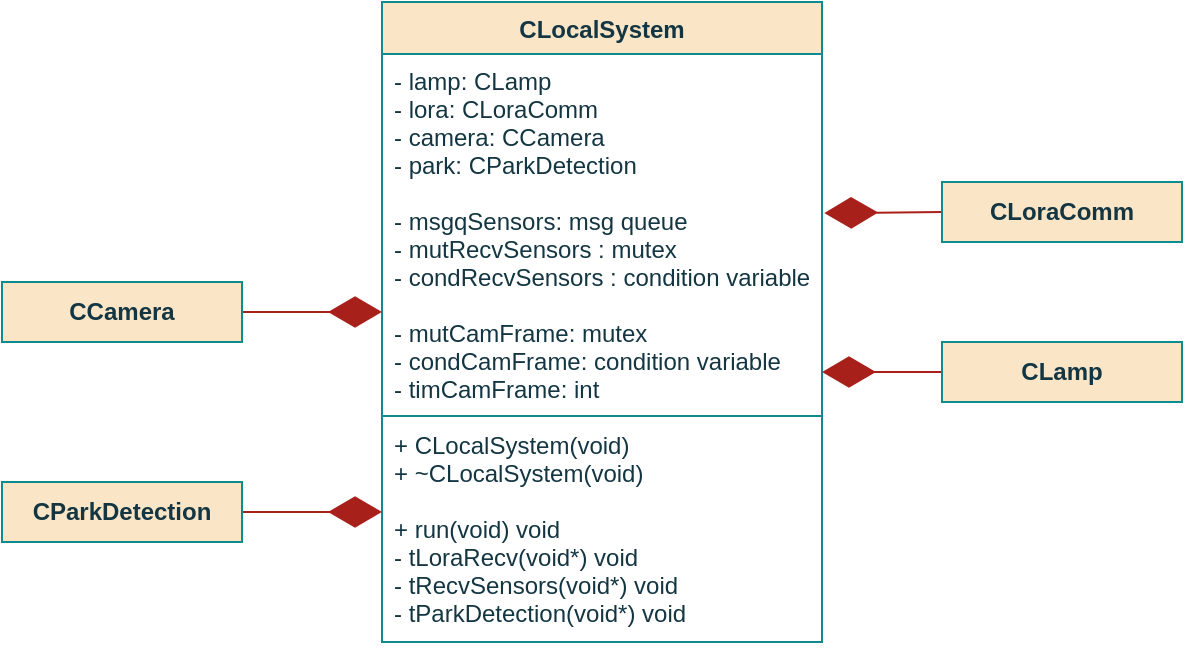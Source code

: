 <mxfile version="16.0.0" type="github" pages="7">
  <diagram id="xRPbzMYtvzO_JJK2Yxg7" name="Class">
    <mxGraphModel dx="1350" dy="764" grid="1" gridSize="10" guides="1" tooltips="1" connect="1" arrows="1" fold="1" page="1" pageScale="1" pageWidth="850" pageHeight="1100" math="0" shadow="0">
      <root>
        <mxCell id="0" />
        <mxCell id="1" parent="0" />
        <mxCell id="exN9-fndayGN609k0AWI-1" value="CLocalSystem" style="swimlane;fontStyle=1;align=center;verticalAlign=top;childLayout=stackLayout;horizontal=1;startSize=26;horizontalStack=0;resizeParent=1;resizeParentMax=0;resizeLast=0;collapsible=1;marginBottom=0;fillColor=#FAE5C7;strokeColor=#0F8B8D;fontColor=#143642;" parent="1" vertex="1">
          <mxGeometry x="320" y="10" width="220" height="320" as="geometry">
            <mxRectangle x="-80" y="480" width="80" height="26" as="alternateBounds" />
          </mxGeometry>
        </mxCell>
        <mxCell id="exN9-fndayGN609k0AWI-2" value="- lamp: CLamp&#xa;- lora: CLoraComm&#xa;- camera: CCamera&#xa;- park: CParkDetection&#xa;&#xa;- msgqSensors: msg queue&#xa;- mutRecvSensors : mutex&#xa;- condRecvSensors : condition variable&#xa;&#xa;- mutCamFrame: mutex&#xa;- condCamFrame: condition variable&#xa;- timCamFrame: int&#xa;&#xa;&#xa;&#xa;" style="text;strokeColor=none;fillColor=none;align=left;verticalAlign=top;spacingLeft=4;spacingRight=4;overflow=hidden;rotatable=0;points=[[0,0.5],[1,0.5]];portConstraint=eastwest;fontColor=#143642;" parent="exN9-fndayGN609k0AWI-1" vertex="1">
          <mxGeometry y="26" width="220" height="180" as="geometry" />
        </mxCell>
        <mxCell id="exN9-fndayGN609k0AWI-3" value="" style="line;strokeWidth=1;fillColor=none;align=left;verticalAlign=middle;spacingTop=-1;spacingLeft=3;spacingRight=3;rotatable=0;labelPosition=right;points=[];portConstraint=eastwest;labelBackgroundColor=#DAD2D8;strokeColor=#0F8B8D;fontColor=#143642;" parent="exN9-fndayGN609k0AWI-1" vertex="1">
          <mxGeometry y="206" width="220" height="2" as="geometry" />
        </mxCell>
        <mxCell id="exN9-fndayGN609k0AWI-4" value="+ CLocalSystem(void)&#xa;+ ~CLocalSystem(void)&#xa;&#xa;+ run(void) void&#xa;- tLoraRecv(void*) void&#xa;- tRecvSensors(void*) void&#xa;- tParkDetection(void*) void&#xa;" style="text;strokeColor=none;fillColor=none;align=left;verticalAlign=top;spacingLeft=4;spacingRight=4;overflow=hidden;rotatable=0;points=[[0,0.5],[1,0.5]];portConstraint=eastwest;fontColor=#143642;" parent="exN9-fndayGN609k0AWI-1" vertex="1">
          <mxGeometry y="208" width="220" height="112" as="geometry" />
        </mxCell>
        <mxCell id="exN9-fndayGN609k0AWI-5" value="" style="endArrow=diamondThin;endFill=1;endSize=24;html=1;rounded=0;sketch=0;fontColor=#143642;strokeColor=#A8201A;fillColor=#FAE5C7;exitX=1;exitY=0.5;exitDx=0;exitDy=0;" parent="1" source="exN9-fndayGN609k0AWI-11" edge="1">
          <mxGeometry width="160" relative="1" as="geometry">
            <mxPoint x="300" y="230" as="sourcePoint" />
            <mxPoint x="320" y="265.0" as="targetPoint" />
          </mxGeometry>
        </mxCell>
        <mxCell id="exN9-fndayGN609k0AWI-6" value="" style="endArrow=diamondThin;endFill=1;endSize=24;html=1;rounded=0;sketch=0;fontColor=#143642;strokeColor=#A8201A;fillColor=#FAE5C7;exitX=0;exitY=0.5;exitDx=0;exitDy=0;entryX=1.005;entryY=0.442;entryDx=0;entryDy=0;entryPerimeter=0;" parent="1" target="exN9-fndayGN609k0AWI-2" edge="1">
          <mxGeometry width="160" relative="1" as="geometry">
            <mxPoint x="600" y="115" as="sourcePoint" />
            <mxPoint x="580" y="80" as="targetPoint" />
          </mxGeometry>
        </mxCell>
        <mxCell id="exN9-fndayGN609k0AWI-7" value="" style="endArrow=diamondThin;endFill=1;endSize=24;html=1;rounded=0;sketch=0;fontColor=#143642;strokeColor=#A8201A;fillColor=#FAE5C7;exitX=0;exitY=0.5;exitDx=0;exitDy=0;" parent="1" source="exN9-fndayGN609k0AWI-9" edge="1">
          <mxGeometry width="160" relative="1" as="geometry">
            <mxPoint x="540" y="148" as="sourcePoint" />
            <mxPoint x="540" y="195" as="targetPoint" />
          </mxGeometry>
        </mxCell>
        <mxCell id="exN9-fndayGN609k0AWI-8" value="" style="endArrow=diamondThin;endFill=1;endSize=24;html=1;rounded=0;sketch=0;fontColor=#143642;strokeColor=#A8201A;fillColor=#FAE5C7;exitX=1;exitY=0.5;exitDx=0;exitDy=0;" parent="1" source="exN9-fndayGN609k0AWI-10" edge="1">
          <mxGeometry width="160" relative="1" as="geometry">
            <mxPoint x="290" y="133" as="sourcePoint" />
            <mxPoint x="320" y="165" as="targetPoint" />
          </mxGeometry>
        </mxCell>
        <mxCell id="exN9-fndayGN609k0AWI-9" value="CLamp" style="rounded=0;whiteSpace=wrap;html=1;sketch=0;fontColor=#143642;strokeColor=#0F8B8D;fillColor=#FAE5C7;fontStyle=1" parent="1" vertex="1">
          <mxGeometry x="600" y="180" width="120" height="30" as="geometry" />
        </mxCell>
        <mxCell id="exN9-fndayGN609k0AWI-10" value="&lt;div&gt;CCamera&lt;/div&gt;" style="rounded=0;whiteSpace=wrap;html=1;sketch=0;fontColor=#143642;strokeColor=#0F8B8D;fillColor=#FAE5C7;fontStyle=1" parent="1" vertex="1">
          <mxGeometry x="130" y="150" width="120" height="30" as="geometry" />
        </mxCell>
        <mxCell id="exN9-fndayGN609k0AWI-11" value="CParkDetection" style="rounded=0;whiteSpace=wrap;html=1;sketch=0;fontColor=#143642;strokeColor=#0F8B8D;fillColor=#FAE5C7;fontStyle=1" parent="1" vertex="1">
          <mxGeometry x="130" y="250" width="120" height="30" as="geometry" />
        </mxCell>
        <mxCell id="exN9-fndayGN609k0AWI-12" value="CLoraComm" style="rounded=0;whiteSpace=wrap;html=1;sketch=0;fontColor=#143642;strokeColor=#0F8B8D;fillColor=#FAE5C7;fontStyle=1" parent="1" vertex="1">
          <mxGeometry x="600" y="100" width="120" height="30" as="geometry" />
        </mxCell>
      </root>
    </mxGraphModel>
  </diagram>
  <diagram id="z8LxL4Aov0aZeH8CfiWC" name="Constructor">
    <mxGraphModel dx="1781" dy="527" grid="1" gridSize="10" guides="1" tooltips="1" connect="1" arrows="1" fold="1" page="1" pageScale="1" pageWidth="850" pageHeight="1100" math="0" shadow="0">
      <root>
        <mxCell id="op0EoiuZJEP9xvEliXSA-0" />
        <mxCell id="op0EoiuZJEP9xvEliXSA-1" parent="op0EoiuZJEP9xvEliXSA-0" />
        <mxCell id="op0EoiuZJEP9xvEliXSA-2" style="edgeStyle=orthogonalEdgeStyle;curved=0;rounded=1;sketch=0;orthogonalLoop=1;jettySize=auto;html=1;exitX=0.5;exitY=1;exitDx=0;exitDy=0;entryX=0.5;entryY=0;entryDx=0;entryDy=0;fontColor=#143642;strokeColor=#A8201A;fillColor=#FAE5C7;" parent="op0EoiuZJEP9xvEliXSA-1" source="op0EoiuZJEP9xvEliXSA-3" edge="1">
          <mxGeometry relative="1" as="geometry">
            <mxPoint x="-424.5" y="120" as="targetPoint" />
          </mxGeometry>
        </mxCell>
        <mxCell id="op0EoiuZJEP9xvEliXSA-3" value="&lt;div&gt;CLocalSystem&lt;br&gt;&lt;/div&gt;" style="ellipse;whiteSpace=wrap;html=1;fillColor=#FAE5C7;strokeColor=#0F8B8D;fontColor=#143642;fontStyle=1" parent="op0EoiuZJEP9xvEliXSA-1" vertex="1">
          <mxGeometry x="-487.5" y="50" width="125.5" height="50" as="geometry" />
        </mxCell>
        <mxCell id="op0EoiuZJEP9xvEliXSA-4" style="edgeStyle=orthogonalEdgeStyle;rounded=1;orthogonalLoop=1;jettySize=auto;html=1;exitX=0.5;exitY=1;exitDx=0;exitDy=0;entryX=0.5;entryY=0;entryDx=0;entryDy=0;strokeColor=#A8201A;" parent="op0EoiuZJEP9xvEliXSA-1" edge="1">
          <mxGeometry relative="1" as="geometry">
            <mxPoint x="-424.5" y="150" as="sourcePoint" />
            <mxPoint x="-424.75" y="170" as="targetPoint" />
          </mxGeometry>
        </mxCell>
        <mxCell id="op0EoiuZJEP9xvEliXSA-5" value="end" style="ellipse;whiteSpace=wrap;html=1;fillColor=#FAE5C7;strokeColor=#0F8B8D;fontColor=#143642;fontStyle=1" parent="op0EoiuZJEP9xvEliXSA-1" vertex="1">
          <mxGeometry x="-447.88" y="460" width="48" height="30" as="geometry" />
        </mxCell>
        <mxCell id="op0EoiuZJEP9xvEliXSA-8" style="edgeStyle=orthogonalEdgeStyle;rounded=1;orthogonalLoop=1;jettySize=auto;html=1;exitX=0.5;exitY=1;exitDx=0;exitDy=0;entryX=0.5;entryY=0;entryDx=0;entryDy=0;strokeColor=#A8201A;" parent="op0EoiuZJEP9xvEliXSA-1" source="op0EoiuZJEP9xvEliXSA-9" edge="1">
          <mxGeometry relative="1" as="geometry">
            <mxPoint x="-424.5" y="220.0" as="targetPoint" />
          </mxGeometry>
        </mxCell>
        <mxCell id="op0EoiuZJEP9xvEliXSA-9" value="Create &lt;span style=&quot;font-weight: normal&quot;&gt;Pir&lt;/span&gt;" style="shape=process;whiteSpace=wrap;html=1;backgroundOutline=1;rounded=0;sketch=0;fontColor=#143642;strokeColor=#0F8B8D;fillColor=#FAE5C7;fontStyle=1" parent="op0EoiuZJEP9xvEliXSA-1" vertex="1">
          <mxGeometry x="-499.5" y="170" width="150" height="30" as="geometry" />
        </mxCell>
        <mxCell id="op0EoiuZJEP9xvEliXSA-10" value="Create &lt;span style=&quot;font-weight: normal&quot;&gt;Camera&lt;/span&gt;" style="shape=process;whiteSpace=wrap;html=1;backgroundOutline=1;rounded=0;sketch=0;fontColor=#143642;strokeColor=#0F8B8D;fillColor=#FAE5C7;fontStyle=1" parent="op0EoiuZJEP9xvEliXSA-1" vertex="1">
          <mxGeometry x="-499.5" y="220" width="150" height="30" as="geometry" />
        </mxCell>
        <mxCell id="op0EoiuZJEP9xvEliXSA-11" value="&lt;b&gt;Create&lt;/b&gt; &lt;i&gt;lamp&lt;/i&gt;" style="rounded=0;whiteSpace=wrap;html=1;sketch=0;fontColor=#143642;strokeColor=#0F8B8D;fillColor=#FAE5C7;" parent="op0EoiuZJEP9xvEliXSA-1" vertex="1">
          <mxGeometry x="-500" y="120" width="150.25" height="30" as="geometry" />
        </mxCell>
        <mxCell id="op0EoiuZJEP9xvEliXSA-13" value="&lt;b&gt;Create &lt;/b&gt;&lt;i&gt;lora&lt;br&gt;&lt;/i&gt;" style="rounded=0;whiteSpace=wrap;html=1;sketch=0;fontColor=#143642;strokeColor=#0F8B8D;fillColor=#FAE5C7;" parent="op0EoiuZJEP9xvEliXSA-1" vertex="1">
          <mxGeometry x="-500" y="170" width="150.25" height="30" as="geometry" />
        </mxCell>
        <mxCell id="op0EoiuZJEP9xvEliXSA-14" style="edgeStyle=orthogonalEdgeStyle;rounded=1;orthogonalLoop=1;jettySize=auto;html=1;exitX=0.5;exitY=1;exitDx=0;exitDy=0;entryX=0.5;entryY=0;entryDx=0;entryDy=0;strokeColor=#A8201A;" parent="op0EoiuZJEP9xvEliXSA-1" source="op0EoiuZJEP9xvEliXSA-15" target="op0EoiuZJEP9xvEliXSA-19" edge="1">
          <mxGeometry relative="1" as="geometry" />
        </mxCell>
        <mxCell id="op0EoiuZJEP9xvEliXSA-15" value="&lt;b&gt;Create&lt;/b&gt; &lt;i&gt;camera&lt;/i&gt;" style="rounded=0;whiteSpace=wrap;html=1;sketch=0;fontColor=#143642;strokeColor=#0F8B8D;fillColor=#FAE5C7;" parent="op0EoiuZJEP9xvEliXSA-1" vertex="1">
          <mxGeometry x="-499.5" y="220" width="150.25" height="30" as="geometry" />
        </mxCell>
        <mxCell id="op0EoiuZJEP9xvEliXSA-16" style="edgeStyle=orthogonalEdgeStyle;rounded=1;orthogonalLoop=1;jettySize=auto;html=1;exitX=0.5;exitY=1;exitDx=0;exitDy=0;entryX=0.5;entryY=0;entryDx=0;entryDy=0;strokeColor=#A8201A;" parent="op0EoiuZJEP9xvEliXSA-1" source="op0EoiuZJEP9xvEliXSA-17" target="op0EoiuZJEP9xvEliXSA-5" edge="1">
          <mxGeometry relative="1" as="geometry" />
        </mxCell>
        <mxCell id="op0EoiuZJEP9xvEliXSA-17" value="&lt;div&gt;&lt;b&gt;Create&lt;/b&gt; &lt;i&gt;tLoraRecv&lt;/i&gt;&lt;/div&gt;&lt;div&gt;&lt;b&gt;Create &lt;/b&gt;&lt;i&gt;tRecvSensors&lt;/i&gt;&lt;/div&gt;&lt;div&gt;&lt;b&gt;Create &lt;/b&gt;&lt;i&gt;tParkDetection&lt;br&gt;&lt;/i&gt;&lt;/div&gt;" style="rounded=0;whiteSpace=wrap;html=1;sketch=0;fontColor=#143642;strokeColor=#0F8B8D;fillColor=#FAE5C7;" parent="op0EoiuZJEP9xvEliXSA-1" vertex="1">
          <mxGeometry x="-499.5" y="390" width="150.25" height="50" as="geometry" />
        </mxCell>
        <mxCell id="op0EoiuZJEP9xvEliXSA-18" style="edgeStyle=none;rounded=0;orthogonalLoop=1;jettySize=auto;html=1;exitX=0.5;exitY=1;exitDx=0;exitDy=0;entryX=0.5;entryY=0;entryDx=0;entryDy=0;strokeColor=#A8201A;" parent="op0EoiuZJEP9xvEliXSA-1" source="op0EoiuZJEP9xvEliXSA-19" target="famSk4UqZNQ_d9igXdaw-0" edge="1">
          <mxGeometry relative="1" as="geometry" />
        </mxCell>
        <mxCell id="op0EoiuZJEP9xvEliXSA-19" value="&lt;div&gt;&lt;b&gt;Init&lt;/b&gt; &lt;i&gt;mutCamFrame&lt;/i&gt;&lt;/div&gt;&lt;div&gt;&lt;b&gt;Init&lt;/b&gt; &lt;i&gt;condCamFrame&lt;/i&gt;&lt;br&gt;&lt;/div&gt;" style="rounded=0;whiteSpace=wrap;html=1;sketch=0;fontColor=#143642;strokeColor=#0F8B8D;fillColor=#FAE5C7;" parent="op0EoiuZJEP9xvEliXSA-1" vertex="1">
          <mxGeometry x="-499.5" y="270" width="150.25" height="40" as="geometry" />
        </mxCell>
        <mxCell id="famSk4UqZNQ_d9igXdaw-1" style="edgeStyle=orthogonalEdgeStyle;rounded=1;orthogonalLoop=1;jettySize=auto;html=1;exitX=0.5;exitY=1;exitDx=0;exitDy=0;entryX=0.5;entryY=0;entryDx=0;entryDy=0;strokeColor=#A8201A;" edge="1" parent="op0EoiuZJEP9xvEliXSA-1" source="famSk4UqZNQ_d9igXdaw-0" target="op0EoiuZJEP9xvEliXSA-17">
          <mxGeometry relative="1" as="geometry" />
        </mxCell>
        <mxCell id="famSk4UqZNQ_d9igXdaw-0" value="&lt;div&gt;&lt;b&gt;Init&lt;/b&gt; &lt;i&gt;mutRecvSensors&lt;/i&gt;&lt;/div&gt;&lt;div&gt;&lt;b&gt;Init&lt;/b&gt; &lt;i&gt;condRecvSensors&lt;/i&gt;&lt;br&gt;&lt;/div&gt;" style="rounded=0;whiteSpace=wrap;html=1;sketch=0;fontColor=#143642;strokeColor=#0F8B8D;fillColor=#FAE5C7;" vertex="1" parent="op0EoiuZJEP9xvEliXSA-1">
          <mxGeometry x="-499.5" y="330" width="150.25" height="40" as="geometry" />
        </mxCell>
      </root>
    </mxGraphModel>
  </diagram>
  <diagram id="DM7wTGIC_bG_-rdbyG2Y" name="run">
    <mxGraphModel dx="1493" dy="364" grid="1" gridSize="10" guides="1" tooltips="1" connect="1" arrows="1" fold="1" page="1" pageScale="1" pageWidth="850" pageHeight="1100" math="0" shadow="0">
      <root>
        <mxCell id="9_ueuVdL5JtDlcy8EPzc-0" />
        <mxCell id="9_ueuVdL5JtDlcy8EPzc-1" parent="9_ueuVdL5JtDlcy8EPzc-0" />
        <mxCell id="Uo0M1PV5pyz27_JYEp9l-0" style="edgeStyle=orthogonalEdgeStyle;curved=0;rounded=1;sketch=0;orthogonalLoop=1;jettySize=auto;html=1;exitX=0.5;exitY=1;exitDx=0;exitDy=0;entryX=0.5;entryY=0;entryDx=0;entryDy=0;fontColor=#143642;strokeColor=#A8201A;fillColor=#FAE5C7;" parent="9_ueuVdL5JtDlcy8EPzc-1" source="Uo0M1PV5pyz27_JYEp9l-1" edge="1">
          <mxGeometry relative="1" as="geometry">
            <mxPoint x="-424.5" y="120" as="targetPoint" />
          </mxGeometry>
        </mxCell>
        <mxCell id="Uo0M1PV5pyz27_JYEp9l-1" value="Run" style="ellipse;whiteSpace=wrap;html=1;fillColor=#FAE5C7;strokeColor=#0F8B8D;fontColor=#143642;fontStyle=1" parent="9_ueuVdL5JtDlcy8EPzc-1" vertex="1">
          <mxGeometry x="-487.5" y="50" width="125.5" height="50" as="geometry" />
        </mxCell>
        <mxCell id="Uo0M1PV5pyz27_JYEp9l-3" value="end" style="ellipse;whiteSpace=wrap;html=1;fillColor=#FAE5C7;strokeColor=#0F8B8D;fontColor=#143642;fontStyle=1" parent="9_ueuVdL5JtDlcy8EPzc-1" vertex="1">
          <mxGeometry x="-449.37" y="340" width="48" height="30" as="geometry" />
        </mxCell>
        <mxCell id="_3WkHsjY319dbbsvAc-e-0" style="edgeStyle=orthogonalEdgeStyle;rounded=1;orthogonalLoop=1;jettySize=auto;html=1;exitX=0.5;exitY=1;exitDx=0;exitDy=0;entryX=0.5;entryY=0;entryDx=0;entryDy=0;strokeColor=#A8201A;" parent="9_ueuVdL5JtDlcy8EPzc-1" source="I6FT9Wov1RtJGtG56qlr-0" target="xCNR5hnXxy7U439vFOP1-0" edge="1">
          <mxGeometry relative="1" as="geometry" />
        </mxCell>
        <mxCell id="I6FT9Wov1RtJGtG56qlr-0" value="&lt;i&gt;lora&lt;/i&gt;&lt;b&gt;.init(&lt;/b&gt;&lt;b&gt;)&lt;/b&gt;" style="shape=process;whiteSpace=wrap;html=1;backgroundOutline=1;rounded=0;sketch=0;fontColor=#143642;strokeColor=#0F8B8D;fillColor=#FAE5C7;" parent="9_ueuVdL5JtDlcy8EPzc-1" vertex="1">
          <mxGeometry x="-499.75" y="170" width="150" height="30" as="geometry" />
        </mxCell>
        <mxCell id="_3WkHsjY319dbbsvAc-e-1" style="edgeStyle=orthogonalEdgeStyle;rounded=1;orthogonalLoop=1;jettySize=auto;html=1;exitX=0.5;exitY=1;exitDx=0;exitDy=0;entryX=0.5;entryY=0;entryDx=0;entryDy=0;strokeColor=#A8201A;" parent="9_ueuVdL5JtDlcy8EPzc-1" source="xCNR5hnXxy7U439vFOP1-0" target="KINEDeFreG2Bv2fwqSzw-0" edge="1">
          <mxGeometry relative="1" as="geometry" />
        </mxCell>
        <mxCell id="xCNR5hnXxy7U439vFOP1-0" value="&lt;i&gt;lora&lt;/i&gt;&lt;b&gt;.run(&lt;/b&gt;&lt;b&gt;)&lt;/b&gt;" style="shape=process;whiteSpace=wrap;html=1;backgroundOutline=1;rounded=0;sketch=0;fontColor=#143642;strokeColor=#0F8B8D;fillColor=#FAE5C7;" parent="9_ueuVdL5JtDlcy8EPzc-1" vertex="1">
          <mxGeometry x="-500.37" y="220" width="150" height="30" as="geometry" />
        </mxCell>
        <mxCell id="_3WkHsjY319dbbsvAc-e-2" style="edgeStyle=orthogonalEdgeStyle;rounded=1;orthogonalLoop=1;jettySize=auto;html=1;exitX=0.5;exitY=1;exitDx=0;exitDy=0;entryX=0.5;entryY=0;entryDx=0;entryDy=0;strokeColor=#A8201A;" parent="9_ueuVdL5JtDlcy8EPzc-1" source="KINEDeFreG2Bv2fwqSzw-0" target="Uo0M1PV5pyz27_JYEp9l-3" edge="1">
          <mxGeometry relative="1" as="geometry" />
        </mxCell>
        <mxCell id="KINEDeFreG2Bv2fwqSzw-0" value="&lt;div&gt;&lt;b&gt;Join&lt;/b&gt; &lt;i&gt;tLoraRecv&lt;/i&gt;&lt;/div&gt;&lt;div&gt;&lt;b&gt;Join&lt;/b&gt; &lt;i&gt;tRecvSensors&lt;/i&gt;&lt;/div&gt;&lt;div&gt;&lt;b&gt;Join&lt;/b&gt; &lt;i&gt;tParkDetection&lt;/i&gt;&lt;br&gt;&lt;/div&gt;" style="rounded=0;whiteSpace=wrap;html=1;sketch=0;fontColor=#143642;strokeColor=#0F8B8D;fillColor=#FAE5C7;" parent="9_ueuVdL5JtDlcy8EPzc-1" vertex="1">
          <mxGeometry x="-500.37" y="270" width="150" height="50" as="geometry" />
        </mxCell>
        <mxCell id="52kxpFOcmbm5MqgvhABa-0" style="edgeStyle=orthogonalEdgeStyle;rounded=1;orthogonalLoop=1;jettySize=auto;html=1;exitX=0.5;exitY=1;exitDx=0;exitDy=0;entryX=0.5;entryY=0;entryDx=0;entryDy=0;strokeColor=#A8201A;" parent="9_ueuVdL5JtDlcy8EPzc-1" source="-T743L5B9WCy__bEw3Js-0" target="I6FT9Wov1RtJGtG56qlr-0" edge="1">
          <mxGeometry relative="1" as="geometry" />
        </mxCell>
        <mxCell id="-T743L5B9WCy__bEw3Js-0" value="&lt;b&gt;setTimer(&lt;/b&gt;&lt;i&gt;timCamFrame&lt;/i&gt;&lt;b&gt;)&lt;/b&gt;" style="rounded=0;whiteSpace=wrap;html=1;sketch=0;fontColor=#143642;strokeColor=#0F8B8D;fillColor=#FAE5C7;" parent="9_ueuVdL5JtDlcy8EPzc-1" vertex="1">
          <mxGeometry x="-499.75" y="120" width="149.75" height="30" as="geometry" />
        </mxCell>
      </root>
    </mxGraphModel>
  </diagram>
  <diagram id="EEZgsm-cIwMRwmNPxhZT" name="tLoraRecv">
    <mxGraphModel dx="1621" dy="437" grid="1" gridSize="10" guides="1" tooltips="1" connect="1" arrows="1" fold="1" page="1" pageScale="1" pageWidth="850" pageHeight="1100" math="0" shadow="0">
      <root>
        <mxCell id="wxZqaYUNUVHBQ3FXVzNk-0" />
        <mxCell id="wxZqaYUNUVHBQ3FXVzNk-1" parent="wxZqaYUNUVHBQ3FXVzNk-0" />
        <mxCell id="wxZqaYUNUVHBQ3FXVzNk-2" style="edgeStyle=orthogonalEdgeStyle;curved=0;rounded=1;sketch=0;orthogonalLoop=1;jettySize=auto;html=1;exitX=0.5;exitY=1;exitDx=0;exitDy=0;entryX=0.5;entryY=0;entryDx=0;entryDy=0;fontColor=#143642;strokeColor=#A8201A;fillColor=#FAE5C7;" parent="wxZqaYUNUVHBQ3FXVzNk-1" source="wxZqaYUNUVHBQ3FXVzNk-3" target="wxZqaYUNUVHBQ3FXVzNk-5" edge="1">
          <mxGeometry relative="1" as="geometry" />
        </mxCell>
        <mxCell id="wxZqaYUNUVHBQ3FXVzNk-3" value="tLoraRecv" style="ellipse;whiteSpace=wrap;html=1;fillColor=#FAE5C7;strokeColor=#0F8B8D;fontColor=#143642;fontStyle=1" parent="wxZqaYUNUVHBQ3FXVzNk-1" vertex="1">
          <mxGeometry x="-488" y="80" width="125.5" height="50" as="geometry" />
        </mxCell>
        <mxCell id="wxZqaYUNUVHBQ3FXVzNk-4" style="edgeStyle=orthogonalEdgeStyle;curved=0;rounded=1;sketch=0;orthogonalLoop=1;jettySize=auto;html=1;exitX=0.5;exitY=1;exitDx=0;exitDy=0;entryX=0.5;entryY=0;entryDx=0;entryDy=0;fontColor=#143642;strokeColor=#A8201A;fillColor=#FAE5C7;" parent="wxZqaYUNUVHBQ3FXVzNk-1" source="wxZqaYUNUVHBQ3FXVzNk-5" edge="1">
          <mxGeometry relative="1" as="geometry">
            <mxPoint x="-425" y="200.0" as="targetPoint" />
          </mxGeometry>
        </mxCell>
        <mxCell id="wxZqaYUNUVHBQ3FXVzNk-5" value="" style="ellipse;whiteSpace=wrap;html=1;aspect=fixed;rounded=0;sketch=0;fontColor=#143642;strokeColor=#0F8B8D;fillColor=#FAE5C7;" parent="wxZqaYUNUVHBQ3FXVzNk-1" vertex="1">
          <mxGeometry x="-435" y="160" width="20" height="20" as="geometry" />
        </mxCell>
        <mxCell id="wxZqaYUNUVHBQ3FXVzNk-6" value="Returns &lt;i&gt;message&lt;/i&gt;" style="edgeStyle=orthogonalEdgeStyle;curved=0;rounded=1;sketch=0;orthogonalLoop=1;jettySize=auto;html=1;fontColor=#143642;strokeColor=#A8201A;fillColor=#FAE5C7;entryX=0.5;entryY=0;entryDx=0;entryDy=0;exitX=0.5;exitY=1;exitDx=0;exitDy=0;" parent="wxZqaYUNUVHBQ3FXVzNk-1" source="wxZqaYUNUVHBQ3FXVzNk-11" target="wxZqaYUNUVHBQ3FXVzNk-16" edge="1">
          <mxGeometry relative="1" as="geometry">
            <mxPoint x="-425" y="300.0" as="sourcePoint" />
            <mxPoint x="-425.25" y="350" as="targetPoint" />
          </mxGeometry>
        </mxCell>
        <mxCell id="wxZqaYUNUVHBQ3FXVzNk-7" style="edgeStyle=orthogonalEdgeStyle;rounded=1;sketch=0;orthogonalLoop=1;jettySize=auto;html=1;exitX=0.5;exitY=1;exitDx=0;exitDy=0;entryX=0;entryY=0.5;entryDx=0;entryDy=0;fontColor=#143642;strokeColor=#A8201A;fillColor=#FAE5C7;" parent="wxZqaYUNUVHBQ3FXVzNk-1" source="wxZqaYUNUVHBQ3FXVzNk-8" target="wxZqaYUNUVHBQ3FXVzNk-5" edge="1">
          <mxGeometry relative="1" as="geometry">
            <Array as="points">
              <mxPoint x="-425" y="500" />
              <mxPoint x="-570" y="500" />
              <mxPoint x="-570" y="170" />
            </Array>
          </mxGeometry>
        </mxCell>
        <mxCell id="wxZqaYUNUVHBQ3FXVzNk-8" value="&lt;b&gt;Execute&lt;/b&gt; &lt;i&gt;command&lt;/i&gt;" style="rounded=0;whiteSpace=wrap;html=1;sketch=0;fontColor=#143642;strokeColor=#0F8B8D;fillColor=#FAE5C7;" parent="wxZqaYUNUVHBQ3FXVzNk-1" vertex="1">
          <mxGeometry x="-500" y="460" width="150" height="30" as="geometry" />
        </mxCell>
        <mxCell id="wxZqaYUNUVHBQ3FXVzNk-9" style="edgeStyle=orthogonalEdgeStyle;curved=0;rounded=1;sketch=0;orthogonalLoop=1;jettySize=auto;html=1;exitX=1;exitY=0.5;exitDx=0;exitDy=0;entryX=1;entryY=0.5;entryDx=0;entryDy=0;fontColor=#143642;strokeColor=#A8201A;fillColor=#FAE5C7;" parent="wxZqaYUNUVHBQ3FXVzNk-1" source="wxZqaYUNUVHBQ3FXVzNk-16" target="wxZqaYUNUVHBQ3FXVzNk-5" edge="1">
          <mxGeometry relative="1" as="geometry">
            <mxPoint x="-382.75" y="660" as="sourcePoint" />
            <Array as="points">
              <mxPoint x="-320" y="315" />
              <mxPoint x="-320" y="170" />
            </Array>
          </mxGeometry>
        </mxCell>
        <mxCell id="wxZqaYUNUVHBQ3FXVzNk-10" value="No" style="edgeLabel;html=1;align=center;verticalAlign=middle;resizable=0;points=[];fontColor=#143642;" parent="wxZqaYUNUVHBQ3FXVzNk-9" vertex="1" connectable="0">
          <mxGeometry x="-0.958" y="2" relative="1" as="geometry">
            <mxPoint as="offset" />
          </mxGeometry>
        </mxCell>
        <mxCell id="wxZqaYUNUVHBQ3FXVzNk-11" value="&lt;i&gt;lora&lt;/i&gt;&lt;b&gt;.recv()&lt;/b&gt;" style="shape=process;whiteSpace=wrap;html=1;backgroundOutline=1;rounded=0;sketch=0;fontColor=#143642;strokeColor=#0F8B8D;fillColor=#FAE5C7;" parent="wxZqaYUNUVHBQ3FXVzNk-1" vertex="1">
          <mxGeometry x="-500" y="200" width="150" height="30" as="geometry" />
        </mxCell>
        <mxCell id="wxZqaYUNUVHBQ3FXVzNk-12" value="Returns &lt;i&gt;command&lt;/i&gt;" style="edgeStyle=orthogonalEdgeStyle;rounded=1;sketch=0;orthogonalLoop=1;jettySize=auto;html=1;fontColor=#143642;strokeColor=#A8201A;fillColor=#FAE5C7;" parent="wxZqaYUNUVHBQ3FXVzNk-1" source="wxZqaYUNUVHBQ3FXVzNk-13" target="wxZqaYUNUVHBQ3FXVzNk-8" edge="1">
          <mxGeometry relative="1" as="geometry" />
        </mxCell>
        <mxCell id="wxZqaYUNUVHBQ3FXVzNk-13" value="&lt;b&gt;parse&lt;/b&gt;(&lt;i&gt;message&lt;/i&gt;)" style="shape=process;whiteSpace=wrap;html=1;backgroundOutline=1;rounded=0;sketch=0;fontColor=#143642;strokeColor=#0F8B8D;fillColor=#FAE5C7;" parent="wxZqaYUNUVHBQ3FXVzNk-1" vertex="1">
          <mxGeometry x="-500.25" y="390" width="150" height="30" as="geometry" />
        </mxCell>
        <mxCell id="wxZqaYUNUVHBQ3FXVzNk-14" style="edgeStyle=orthogonalEdgeStyle;sketch=0;orthogonalLoop=1;jettySize=auto;html=1;exitX=0;exitY=0.5;exitDx=0;exitDy=0;entryX=0.5;entryY=0;entryDx=0;entryDy=0;fontColor=#143642;strokeColor=#A8201A;fillColor=#FAE5C7;rounded=1;" parent="wxZqaYUNUVHBQ3FXVzNk-1" source="wxZqaYUNUVHBQ3FXVzNk-16" target="wxZqaYUNUVHBQ3FXVzNk-13" edge="1">
          <mxGeometry relative="1" as="geometry">
            <Array as="points">
              <mxPoint x="-520" y="315" />
              <mxPoint x="-520" y="370" />
              <mxPoint x="-425" y="370" />
            </Array>
          </mxGeometry>
        </mxCell>
        <mxCell id="wxZqaYUNUVHBQ3FXVzNk-15" value="Yes" style="edgeLabel;html=1;align=center;verticalAlign=middle;resizable=0;points=[];fontColor=#143642;" parent="wxZqaYUNUVHBQ3FXVzNk-14" vertex="1" connectable="0">
          <mxGeometry x="-0.909" y="-1" relative="1" as="geometry">
            <mxPoint as="offset" />
          </mxGeometry>
        </mxCell>
        <mxCell id="wxZqaYUNUVHBQ3FXVzNk-16" value="&lt;div&gt;&lt;i&gt;message&lt;/i&gt; was&lt;/div&gt;&lt;div&gt;received?&lt;br&gt;&lt;/div&gt;" style="rhombus;whiteSpace=wrap;html=1;rounded=0;sketch=0;fontColor=#143642;strokeColor=#0F8B8D;fillColor=#FAE5C7;" parent="wxZqaYUNUVHBQ3FXVzNk-1" vertex="1">
          <mxGeometry x="-474.25" y="270" width="98" height="90" as="geometry" />
        </mxCell>
      </root>
    </mxGraphModel>
  </diagram>
  <diagram id="90PwgMspa3QPHYDIMfBa" name="tRecvSensors">
    <mxGraphModel dx="931" dy="527" grid="1" gridSize="10" guides="1" tooltips="1" connect="1" arrows="1" fold="1" page="1" pageScale="1" pageWidth="850" pageHeight="1100" math="0" shadow="0">
      <root>
        <mxCell id="BTnYIgvIfIU6KglRFI7O-0" />
        <mxCell id="BTnYIgvIfIU6KglRFI7O-1" parent="BTnYIgvIfIU6KglRFI7O-0" />
        <mxCell id="BTnYIgvIfIU6KglRFI7O-2" style="edgeStyle=orthogonalEdgeStyle;curved=0;rounded=1;sketch=0;orthogonalLoop=1;jettySize=auto;html=1;exitX=0.5;exitY=1;exitDx=0;exitDy=0;entryX=0.5;entryY=0;entryDx=0;entryDy=0;fontSize=11;fontColor=#143642;strokeColor=#A8201A;fillColor=#FAE5C7;" parent="BTnYIgvIfIU6KglRFI7O-1" source="BTnYIgvIfIU6KglRFI7O-3" target="BTnYIgvIfIU6KglRFI7O-18" edge="1">
          <mxGeometry relative="1" as="geometry" />
        </mxCell>
        <mxCell id="BTnYIgvIfIU6KglRFI7O-3" value="&lt;div&gt;tRecvSensors&lt;/div&gt;" style="ellipse;whiteSpace=wrap;html=1;fillColor=#FAE5C7;strokeColor=#0F8B8D;fontColor=#143642;fontStyle=1" parent="BTnYIgvIfIU6KglRFI7O-1" vertex="1">
          <mxGeometry x="291.75" y="60" width="125.5" height="50" as="geometry" />
        </mxCell>
        <mxCell id="BTnYIgvIfIU6KglRFI7O-4" value="Returns &lt;i&gt;message&lt;/i&gt;" style="edgeStyle=orthogonalEdgeStyle;curved=0;rounded=1;sketch=0;orthogonalLoop=1;jettySize=auto;html=1;exitX=0.5;exitY=1;exitDx=0;exitDy=0;entryX=0.5;entryY=0;entryDx=0;entryDy=0;fontSize=11;fontColor=#143642;strokeColor=#A8201A;fillColor=#FAE5C7;" parent="BTnYIgvIfIU6KglRFI7O-1" source="BTnYIgvIfIU6KglRFI7O-5" target="C9qtbhSoJmE0GlCPNpyT-9" edge="1">
          <mxGeometry relative="1" as="geometry" />
        </mxCell>
        <mxCell id="BTnYIgvIfIU6KglRFI7O-5" value="&lt;b&gt;Read&lt;/b&gt; from &lt;i&gt;msgqSensors&lt;/i&gt;" style="rounded=0;whiteSpace=wrap;html=1;sketch=0;fontColor=#143642;strokeColor=#0F8B8D;fillColor=#FAE5C7;" parent="BTnYIgvIfIU6KglRFI7O-1" vertex="1">
          <mxGeometry x="540" y="140" width="150.25" height="30" as="geometry" />
        </mxCell>
        <mxCell id="BTnYIgvIfIU6KglRFI7O-6" value="Returns &lt;i&gt;command&lt;/i&gt;" style="edgeStyle=orthogonalEdgeStyle;curved=0;rounded=1;sketch=0;orthogonalLoop=1;jettySize=auto;html=1;exitX=0.5;exitY=1;exitDx=0;exitDy=0;fontColor=#143642;strokeColor=#A8201A;fillColor=#FAE5C7;entryX=0.5;entryY=0;entryDx=0;entryDy=0;" parent="BTnYIgvIfIU6KglRFI7O-1" target="BTnYIgvIfIU6KglRFI7O-9" edge="1">
          <mxGeometry relative="1" as="geometry">
            <mxPoint x="615.0" y="290.0" as="sourcePoint" />
            <mxPoint x="614.964" y="320" as="targetPoint" />
          </mxGeometry>
        </mxCell>
        <mxCell id="BTnYIgvIfIU6KglRFI7O-7" value="&lt;b&gt;parse&lt;/b&gt;(&lt;i&gt;message&lt;/i&gt;)" style="shape=process;whiteSpace=wrap;html=1;backgroundOutline=1;rounded=0;sketch=0;fontColor=#143642;strokeColor=#0F8B8D;fillColor=#FAE5C7;" parent="BTnYIgvIfIU6KglRFI7O-1" vertex="1">
          <mxGeometry x="540.5" y="260" width="150" height="30" as="geometry" />
        </mxCell>
        <mxCell id="C9qtbhSoJmE0GlCPNpyT-14" style="edgeStyle=orthogonalEdgeStyle;rounded=1;orthogonalLoop=1;jettySize=auto;html=1;exitX=0.5;exitY=1;exitDx=0;exitDy=0;entryX=0.5;entryY=0;entryDx=0;entryDy=0;strokeColor=#A8201A;" edge="1" parent="BTnYIgvIfIU6KglRFI7O-1" source="BTnYIgvIfIU6KglRFI7O-9" target="C9qtbhSoJmE0GlCPNpyT-13">
          <mxGeometry relative="1" as="geometry" />
        </mxCell>
        <mxCell id="BTnYIgvIfIU6KglRFI7O-9" value="&lt;b&gt;Execute&lt;/b&gt; &lt;i&gt;command&lt;/i&gt;" style="rounded=0;whiteSpace=wrap;html=1;sketch=0;fontColor=#143642;strokeColor=#0F8B8D;fillColor=#FAE5C7;" parent="BTnYIgvIfIU6KglRFI7O-1" vertex="1">
          <mxGeometry x="540.25" y="330" width="150" height="30" as="geometry" />
        </mxCell>
        <mxCell id="BTnYIgvIfIU6KglRFI7O-10" style="edgeStyle=orthogonalEdgeStyle;curved=0;rounded=1;sketch=0;orthogonalLoop=1;jettySize=auto;html=1;exitX=1;exitY=0.5;exitDx=0;exitDy=0;fontSize=11;fontColor=#143642;strokeColor=#A8201A;fillColor=#FAE5C7;entryX=1;entryY=0.5;entryDx=0;entryDy=0;" parent="BTnYIgvIfIU6KglRFI7O-1" source="BTnYIgvIfIU6KglRFI7O-14" target="BTnYIgvIfIU6KglRFI7O-16" edge="1">
          <mxGeometry relative="1" as="geometry">
            <mxPoint x="349.77" y="500" as="targetPoint" />
            <Array as="points">
              <mxPoint x="460" y="365" />
              <mxPoint x="460" y="460" />
            </Array>
          </mxGeometry>
        </mxCell>
        <mxCell id="BTnYIgvIfIU6KglRFI7O-11" value="No" style="edgeLabel;html=1;align=center;verticalAlign=middle;resizable=0;points=[];fontSize=11;fontColor=#143642;" parent="BTnYIgvIfIU6KglRFI7O-10" vertex="1" connectable="0">
          <mxGeometry x="-0.91" y="-1" relative="1" as="geometry">
            <mxPoint x="7" y="-1" as="offset" />
          </mxGeometry>
        </mxCell>
        <mxCell id="C9qtbhSoJmE0GlCPNpyT-0" style="edgeStyle=orthogonalEdgeStyle;rounded=1;orthogonalLoop=1;jettySize=auto;html=1;exitX=0;exitY=0.5;exitDx=0;exitDy=0;entryX=0.5;entryY=0;entryDx=0;entryDy=0;strokeColor=#A8201A;" edge="1" parent="BTnYIgvIfIU6KglRFI7O-1" source="BTnYIgvIfIU6KglRFI7O-14" target="NdcfkpWhmcLmhSu8HvDh-1">
          <mxGeometry relative="1" as="geometry" />
        </mxCell>
        <mxCell id="C9qtbhSoJmE0GlCPNpyT-2" value="Yes" style="edgeLabel;html=1;align=center;verticalAlign=middle;resizable=0;points=[];" vertex="1" connectable="0" parent="C9qtbhSoJmE0GlCPNpyT-0">
          <mxGeometry x="-0.591" y="-1" relative="1" as="geometry">
            <mxPoint as="offset" />
          </mxGeometry>
        </mxCell>
        <mxCell id="BTnYIgvIfIU6KglRFI7O-14" value="&lt;div&gt;&lt;i&gt;msgqSensors&lt;/i&gt;&lt;/div&gt;&lt;div&gt;is empty?&lt;/div&gt;" style="rhombus;whiteSpace=wrap;html=1;rounded=0;sketch=0;fontColor=#143642;strokeColor=#0F8B8D;fillColor=#FAE5C7;" parent="BTnYIgvIfIU6KglRFI7O-1" vertex="1">
          <mxGeometry x="297.5" y="320" width="114.49" height="90" as="geometry" />
        </mxCell>
        <mxCell id="BTnYIgvIfIU6KglRFI7O-16" value="1" style="ellipse;whiteSpace=wrap;html=1;aspect=fixed;rounded=0;sketch=0;fontColor=#143642;strokeColor=#0F8B8D;fillColor=#FAE5C7;fontStyle=1" parent="BTnYIgvIfIU6KglRFI7O-1" vertex="1">
          <mxGeometry x="344.75" y="450" width="20" height="20" as="geometry" />
        </mxCell>
        <mxCell id="BTnYIgvIfIU6KglRFI7O-17" style="edgeStyle=orthogonalEdgeStyle;curved=0;rounded=1;sketch=0;orthogonalLoop=1;jettySize=auto;html=1;exitX=0.5;exitY=1;exitDx=0;exitDy=0;fontSize=11;fontColor=#143642;strokeColor=#A8201A;fillColor=#FAE5C7;entryX=0.5;entryY=0;entryDx=0;entryDy=0;" parent="BTnYIgvIfIU6KglRFI7O-1" source="BTnYIgvIfIU6KglRFI7O-18" target="5gl-ZBabYZsfskSXpo-k-0" edge="1">
          <mxGeometry relative="1" as="geometry">
            <mxPoint x="354.75" y="200" as="targetPoint" />
          </mxGeometry>
        </mxCell>
        <mxCell id="BTnYIgvIfIU6KglRFI7O-18" value="&lt;b&gt;Open &lt;/b&gt;&lt;i&gt;msgqSensors&lt;/i&gt;" style="rounded=0;whiteSpace=wrap;html=1;sketch=0;fontColor=#143642;strokeColor=#0F8B8D;fillColor=#FAE5C7;" parent="BTnYIgvIfIU6KglRFI7O-1" vertex="1">
          <mxGeometry x="279.75" y="130" width="150.25" height="30" as="geometry" />
        </mxCell>
        <mxCell id="C9qtbhSoJmE0GlCPNpyT-5" style="edgeStyle=orthogonalEdgeStyle;rounded=1;orthogonalLoop=1;jettySize=auto;html=1;exitX=0.5;exitY=1;exitDx=0;exitDy=0;entryX=0.5;entryY=0;entryDx=0;entryDy=0;strokeColor=#A8201A;" edge="1" parent="BTnYIgvIfIU6KglRFI7O-1" source="5gl-ZBabYZsfskSXpo-k-0" target="C9qtbhSoJmE0GlCPNpyT-4">
          <mxGeometry relative="1" as="geometry" />
        </mxCell>
        <mxCell id="5gl-ZBabYZsfskSXpo-k-0" value="&lt;b&gt;Send &lt;/b&gt;&lt;i&gt;PID to msgqSensors&lt;/i&gt;" style="rounded=0;whiteSpace=wrap;html=1;sketch=0;fontColor=#143642;strokeColor=#0F8B8D;fillColor=#FAE5C7;" vertex="1" parent="BTnYIgvIfIU6KglRFI7O-1">
          <mxGeometry x="279.37" y="180" width="150.25" height="30" as="geometry" />
        </mxCell>
        <mxCell id="NdcfkpWhmcLmhSu8HvDh-0" value="" style="edgeStyle=orthogonalEdgeStyle;curved=0;rounded=1;sketch=0;orthogonalLoop=1;jettySize=auto;html=1;fontFamily=Helvetica;fontColor=#143642;strokeColor=#A8201A;fillColor=#FAE5C7;entryX=0.5;entryY=0;entryDx=0;entryDy=0;" edge="1" parent="BTnYIgvIfIU6KglRFI7O-1" target="NdcfkpWhmcLmhSu8HvDh-3">
          <mxGeometry relative="1" as="geometry">
            <mxPoint x="354.75" y="260" as="targetPoint" />
            <mxPoint x="354.75" y="250.0" as="sourcePoint" />
          </mxGeometry>
        </mxCell>
        <mxCell id="C9qtbhSoJmE0GlCPNpyT-1" style="edgeStyle=orthogonalEdgeStyle;rounded=1;orthogonalLoop=1;jettySize=auto;html=1;exitX=0.5;exitY=1;exitDx=0;exitDy=0;entryX=0;entryY=0.5;entryDx=0;entryDy=0;strokeColor=#A8201A;" edge="1" parent="BTnYIgvIfIU6KglRFI7O-1" source="NdcfkpWhmcLmhSu8HvDh-1" target="BTnYIgvIfIU6KglRFI7O-16">
          <mxGeometry relative="1" as="geometry" />
        </mxCell>
        <mxCell id="NdcfkpWhmcLmhSu8HvDh-1" value="&lt;b&gt;Wait&lt;/b&gt; for &lt;i&gt;condRecvSensors&lt;/i&gt;" style="rounded=0;whiteSpace=wrap;html=1;sketch=0;fontColor=#143642;strokeColor=#0F8B8D;fillColor=#FAE5C7;" vertex="1" parent="BTnYIgvIfIU6KglRFI7O-1">
          <mxGeometry x="170" y="400" width="150" height="30" as="geometry" />
        </mxCell>
        <mxCell id="NdcfkpWhmcLmhSu8HvDh-2" style="edgeStyle=orthogonalEdgeStyle;rounded=1;orthogonalLoop=1;jettySize=auto;html=1;exitX=0.5;exitY=1;exitDx=0;exitDy=0;entryX=0.5;entryY=0;entryDx=0;entryDy=0;fontFamily=Helvetica;strokeColor=#A8201A;" edge="1" parent="BTnYIgvIfIU6KglRFI7O-1" source="NdcfkpWhmcLmhSu8HvDh-3" target="BTnYIgvIfIU6KglRFI7O-14">
          <mxGeometry relative="1" as="geometry" />
        </mxCell>
        <mxCell id="NdcfkpWhmcLmhSu8HvDh-3" value="&lt;b&gt;Lock&lt;/b&gt; &lt;i&gt;mutRecvSensors&lt;/i&gt;" style="rounded=0;whiteSpace=wrap;html=1;sketch=0;fontColor=#143642;strokeColor=#0F8B8D;fillColor=#FAE5C7;fontFamily=Helvetica;" vertex="1" parent="BTnYIgvIfIU6KglRFI7O-1">
          <mxGeometry x="279.62" y="270" width="150.38" height="30" as="geometry" />
        </mxCell>
        <mxCell id="C9qtbhSoJmE0GlCPNpyT-4" value="" style="ellipse;whiteSpace=wrap;html=1;aspect=fixed;rounded=0;sketch=0;fontColor=#143642;strokeColor=#0F8B8D;fillColor=#FAE5C7;" vertex="1" parent="BTnYIgvIfIU6KglRFI7O-1">
          <mxGeometry x="345" y="230" width="20" height="20" as="geometry" />
        </mxCell>
        <mxCell id="C9qtbhSoJmE0GlCPNpyT-10" style="edgeStyle=orthogonalEdgeStyle;rounded=1;orthogonalLoop=1;jettySize=auto;html=1;exitX=0.5;exitY=1;exitDx=0;exitDy=0;entryX=0.5;entryY=0;entryDx=0;entryDy=0;strokeColor=#A8201A;" edge="1" parent="BTnYIgvIfIU6KglRFI7O-1" source="C9qtbhSoJmE0GlCPNpyT-9" target="BTnYIgvIfIU6KglRFI7O-7">
          <mxGeometry relative="1" as="geometry" />
        </mxCell>
        <mxCell id="C9qtbhSoJmE0GlCPNpyT-9" value="&lt;b&gt;Unlock&lt;/b&gt; &lt;i&gt;mutRecvSensors&lt;/i&gt;" style="rounded=0;whiteSpace=wrap;html=1;sketch=0;fontColor=#143642;strokeColor=#0F8B8D;fillColor=#FAE5C7;fontFamily=Helvetica;" vertex="1" parent="BTnYIgvIfIU6KglRFI7O-1">
          <mxGeometry x="540.25" y="210" width="150.38" height="30" as="geometry" />
        </mxCell>
        <mxCell id="C9qtbhSoJmE0GlCPNpyT-12" style="edgeStyle=orthogonalEdgeStyle;rounded=1;orthogonalLoop=1;jettySize=auto;html=1;exitX=0.5;exitY=1;exitDx=0;exitDy=0;entryX=0.5;entryY=0;entryDx=0;entryDy=0;strokeColor=#A8201A;" edge="1" parent="BTnYIgvIfIU6KglRFI7O-1" source="C9qtbhSoJmE0GlCPNpyT-11" target="BTnYIgvIfIU6KglRFI7O-5">
          <mxGeometry relative="1" as="geometry" />
        </mxCell>
        <mxCell id="C9qtbhSoJmE0GlCPNpyT-11" value="1" style="ellipse;whiteSpace=wrap;html=1;aspect=fixed;rounded=0;sketch=0;fontColor=#143642;strokeColor=#0F8B8D;fillColor=#FAE5C7;fontStyle=1" vertex="1" parent="BTnYIgvIfIU6KglRFI7O-1">
          <mxGeometry x="605.13" y="70" width="20" height="20" as="geometry" />
        </mxCell>
        <mxCell id="C9qtbhSoJmE0GlCPNpyT-13" value="2" style="ellipse;whiteSpace=wrap;html=1;aspect=fixed;rounded=0;sketch=0;fontColor=#143642;strokeColor=#0F8B8D;fillColor=#FAE5C7;fontStyle=1" vertex="1" parent="BTnYIgvIfIU6KglRFI7O-1">
          <mxGeometry x="605.5" y="420" width="20" height="20" as="geometry" />
        </mxCell>
        <mxCell id="C9qtbhSoJmE0GlCPNpyT-16" value="" style="edgeStyle=orthogonalEdgeStyle;rounded=1;orthogonalLoop=1;jettySize=auto;html=1;strokeColor=#A8201A;" edge="1" parent="BTnYIgvIfIU6KglRFI7O-1" source="C9qtbhSoJmE0GlCPNpyT-15" target="C9qtbhSoJmE0GlCPNpyT-4">
          <mxGeometry relative="1" as="geometry" />
        </mxCell>
        <mxCell id="C9qtbhSoJmE0GlCPNpyT-15" value="2" style="ellipse;whiteSpace=wrap;html=1;aspect=fixed;rounded=0;sketch=0;fontColor=#143642;strokeColor=#0F8B8D;fillColor=#FAE5C7;fontStyle=1" vertex="1" parent="BTnYIgvIfIU6KglRFI7O-1">
          <mxGeometry x="450" y="230" width="20" height="20" as="geometry" />
        </mxCell>
      </root>
    </mxGraphModel>
  </diagram>
  <diagram id="9Q2DUWP--Pgp7ztuSy8A" name="tParkDetection">
    <mxGraphModel dx="1125" dy="637" grid="1" gridSize="10" guides="1" tooltips="1" connect="1" arrows="1" fold="1" page="1" pageScale="1" pageWidth="850" pageHeight="1100" math="0" shadow="0">
      <root>
        <mxCell id="Y6waBAxhZ730pBouhmRW-0" />
        <mxCell id="Y6waBAxhZ730pBouhmRW-1" parent="Y6waBAxhZ730pBouhmRW-0" />
        <mxCell id="Y6waBAxhZ730pBouhmRW-2" style="edgeStyle=orthogonalEdgeStyle;rounded=1;orthogonalLoop=1;jettySize=auto;html=1;exitX=0.5;exitY=1;exitDx=0;exitDy=0;entryX=0.5;entryY=0;entryDx=0;entryDy=0;strokeColor=#A8201A;" parent="Y6waBAxhZ730pBouhmRW-1" source="Y6waBAxhZ730pBouhmRW-3" target="JZ_8x92tfxjr33ZHgrvF-0" edge="1">
          <mxGeometry relative="1" as="geometry" />
        </mxCell>
        <mxCell id="Y6waBAxhZ730pBouhmRW-3" value="&lt;b&gt;tParkDetection&lt;/b&gt;" style="ellipse;whiteSpace=wrap;html=1;fontFamily=Helvetica;fillColor=#FAE5C7;strokeColor=#0F8B8D;fontColor=#143642;" parent="Y6waBAxhZ730pBouhmRW-1" vertex="1">
          <mxGeometry x="135" y="10" width="130" height="50" as="geometry" />
        </mxCell>
        <mxCell id="Y6waBAxhZ730pBouhmRW-4" value="" style="edgeStyle=orthogonalEdgeStyle;curved=0;rounded=1;sketch=0;orthogonalLoop=1;jettySize=auto;html=1;fontFamily=Helvetica;fontColor=#143642;strokeColor=#A8201A;fillColor=#FAE5C7;entryX=0.5;entryY=0;entryDx=0;entryDy=0;" parent="Y6waBAxhZ730pBouhmRW-1" source="Y6waBAxhZ730pBouhmRW-5" target="Y6waBAxhZ730pBouhmRW-19" edge="1">
          <mxGeometry relative="1" as="geometry">
            <mxPoint x="200" y="330" as="targetPoint" />
          </mxGeometry>
        </mxCell>
        <mxCell id="Y6waBAxhZ730pBouhmRW-5" value="" style="ellipse;whiteSpace=wrap;html=1;aspect=fixed;rounded=0;sketch=0;fontColor=#143642;strokeColor=#0F8B8D;fillColor=#FAE5C7;fontFamily=Helvetica;" parent="Y6waBAxhZ730pBouhmRW-1" vertex="1">
          <mxGeometry x="190" y="300" width="20" height="20" as="geometry" />
        </mxCell>
        <mxCell id="Y6waBAxhZ730pBouhmRW-6" value="&lt;i&gt;condCamFrame&lt;/i&gt;" style="edgeStyle=orthogonalEdgeStyle;curved=0;rounded=1;sketch=0;orthogonalLoop=1;jettySize=auto;html=1;fontFamily=Helvetica;fontColor=#143642;strokeColor=#A8201A;fillColor=#FAE5C7;entryX=0.5;entryY=0;entryDx=0;entryDy=0;exitX=0.5;exitY=1;exitDx=0;exitDy=0;" parent="Y6waBAxhZ730pBouhmRW-1" source="Y6waBAxhZ730pBouhmRW-16" edge="1" target="Y6waBAxhZ730pBouhmRW-17">
          <mxGeometry relative="1" as="geometry">
            <mxPoint x="200" y="480" as="targetPoint" />
            <mxPoint x="200" y="480.5" as="sourcePoint" />
          </mxGeometry>
        </mxCell>
        <mxCell id="Y6waBAxhZ730pBouhmRW-7" value="" style="edgeStyle=orthogonalEdgeStyle;rounded=0;sketch=0;orthogonalLoop=1;jettySize=auto;html=1;fontFamily=Helvetica;fontColor=#143642;strokeColor=#A8201A;fillColor=#FAE5C7;" parent="Y6waBAxhZ730pBouhmRW-1" source="Y6waBAxhZ730pBouhmRW-8" target="Y6waBAxhZ730pBouhmRW-5" edge="1">
          <mxGeometry relative="1" as="geometry" />
        </mxCell>
        <mxCell id="Y6waBAxhZ730pBouhmRW-8" value="2" style="ellipse;whiteSpace=wrap;html=1;aspect=fixed;rounded=0;sketch=0;fontColor=#143642;strokeColor=#0F8B8D;fillColor=#FAE5C7;fontStyle=1;fontFamily=Helvetica;" parent="Y6waBAxhZ730pBouhmRW-1" vertex="1">
          <mxGeometry x="320" y="300" width="20" height="20" as="geometry" />
        </mxCell>
        <mxCell id="Y6waBAxhZ730pBouhmRW-9" value="" style="edgeStyle=orthogonalEdgeStyle;rounded=0;orthogonalLoop=1;jettySize=auto;html=1;strokeColor=#9C1E18;fontFamily=Helvetica;exitX=0.5;exitY=1;exitDx=0;exitDy=0;" parent="Y6waBAxhZ730pBouhmRW-1" source="Y6waBAxhZ730pBouhmRW-29" target="Y6waBAxhZ730pBouhmRW-15" edge="1">
          <mxGeometry relative="1" as="geometry">
            <mxPoint x="570" y="110" as="sourcePoint" />
          </mxGeometry>
        </mxCell>
        <mxCell id="Y6waBAxhZ730pBouhmRW-10" style="edgeStyle=orthogonalEdgeStyle;rounded=1;orthogonalLoop=1;jettySize=auto;html=1;exitX=0.5;exitY=1;exitDx=0;exitDy=0;entryX=0.5;entryY=0;entryDx=0;entryDy=0;fontFamily=Helvetica;strokeColor=#A8201A;" parent="Y6waBAxhZ730pBouhmRW-1" source="Y6waBAxhZ730pBouhmRW-11" target="Y6waBAxhZ730pBouhmRW-28" edge="1">
          <mxGeometry relative="1" as="geometry" />
        </mxCell>
        <mxCell id="Y6waBAxhZ730pBouhmRW-11" value="&lt;b&gt;Unlock&lt;/b&gt; &lt;i&gt;mutCamFrame&lt;/i&gt;" style="rounded=0;whiteSpace=wrap;html=1;sketch=0;fontColor=#143642;strokeColor=#0F8B8D;fillColor=#FAE5C7;fontFamily=Helvetica;" parent="Y6waBAxhZ730pBouhmRW-1" vertex="1">
          <mxGeometry x="120" y="530" width="160" height="30" as="geometry" />
        </mxCell>
        <mxCell id="Y6waBAxhZ730pBouhmRW-12" value="" style="edgeStyle=orthogonalEdgeStyle;rounded=0;orthogonalLoop=1;jettySize=auto;html=1;strokeColor=#9C1E18;fontFamily=Helvetica;exitX=0.5;exitY=1;exitDx=0;exitDy=0;" parent="Y6waBAxhZ730pBouhmRW-1" target="Y6waBAxhZ730pBouhmRW-11" edge="1" source="Y6waBAxhZ730pBouhmRW-17">
          <mxGeometry relative="1" as="geometry">
            <mxPoint x="200" y="520.0" as="sourcePoint" />
          </mxGeometry>
        </mxCell>
        <mxCell id="Y6waBAxhZ730pBouhmRW-13" value="Returns &lt;i&gt;frame&lt;/i&gt;" style="edgeLabel;html=1;align=center;verticalAlign=middle;resizable=0;points=[];fontFamily=Helvetica;" parent="Y6waBAxhZ730pBouhmRW-12" vertex="1" connectable="0">
          <mxGeometry x="-0.3" y="2" relative="1" as="geometry">
            <mxPoint x="-2" y="2" as="offset" />
          </mxGeometry>
        </mxCell>
        <mxCell id="Y6waBAxhZ730pBouhmRW-14" style="edgeStyle=orthogonalEdgeStyle;rounded=0;orthogonalLoop=1;jettySize=auto;html=1;exitX=0.5;exitY=1;exitDx=0;exitDy=0;entryX=0.5;entryY=0;entryDx=0;entryDy=0;strokeColor=#9C1E18;fontFamily=Helvetica;" parent="Y6waBAxhZ730pBouhmRW-1" source="Y6waBAxhZ730pBouhmRW-15" edge="1">
          <mxGeometry relative="1" as="geometry">
            <mxPoint x="570" y="190" as="targetPoint" />
          </mxGeometry>
        </mxCell>
        <mxCell id="Y6waBAxhZ730pBouhmRW-15" value="&lt;div&gt;&lt;b&gt;setTimer&lt;/b&gt;&lt;br&gt;&lt;/div&gt;&lt;div&gt;(timCamProc)&lt;/div&gt;" style="rounded=0;whiteSpace=wrap;html=1;sketch=0;fontColor=#143642;strokeColor=#0F8B8D;fillColor=#FAE5C7;fontFamily=Helvetica;" parent="Y6waBAxhZ730pBouhmRW-1" vertex="1">
          <mxGeometry x="490" y="130" width="160" height="30" as="geometry" />
        </mxCell>
        <mxCell id="Y6waBAxhZ730pBouhmRW-16" value="&lt;b&gt;Wait&lt;/b&gt; for &lt;i&gt;condCamFrame&lt;/i&gt;" style="rounded=0;whiteSpace=wrap;html=1;sketch=0;fontColor=#143642;strokeColor=#0F8B8D;fillColor=#FAE5C7;" parent="Y6waBAxhZ730pBouhmRW-1" vertex="1">
          <mxGeometry x="120" y="390" width="160" height="30" as="geometry" />
        </mxCell>
        <mxCell id="Y6waBAxhZ730pBouhmRW-17" value="&lt;i&gt;cam&lt;/i&gt;&lt;b&gt;.capture()&lt;/b&gt;" style="shape=process;whiteSpace=wrap;html=1;backgroundOutline=1;rounded=0;sketch=0;fontFamily=Helvetica;fontColor=#143642;strokeColor=#0F8B8D;fillColor=#FAE5C7;" parent="Y6waBAxhZ730pBouhmRW-1" vertex="1">
          <mxGeometry x="120" y="460" width="160" height="30" as="geometry" />
        </mxCell>
        <mxCell id="Y6waBAxhZ730pBouhmRW-18" style="edgeStyle=orthogonalEdgeStyle;rounded=1;orthogonalLoop=1;jettySize=auto;html=1;exitX=0.5;exitY=1;exitDx=0;exitDy=0;entryX=0.5;entryY=0;entryDx=0;entryDy=0;fontFamily=Helvetica;strokeColor=#A8201A;" parent="Y6waBAxhZ730pBouhmRW-1" source="Y6waBAxhZ730pBouhmRW-19" target="Y6waBAxhZ730pBouhmRW-16" edge="1">
          <mxGeometry relative="1" as="geometry" />
        </mxCell>
        <mxCell id="Y6waBAxhZ730pBouhmRW-19" value="&lt;b&gt;Lock&lt;/b&gt; &lt;i&gt;mutCamFrame&lt;/i&gt;" style="rounded=0;whiteSpace=wrap;html=1;sketch=0;fontColor=#143642;strokeColor=#0F8B8D;fillColor=#FAE5C7;fontFamily=Helvetica;" parent="Y6waBAxhZ730pBouhmRW-1" vertex="1">
          <mxGeometry x="120" y="340" width="160" height="30" as="geometry" />
        </mxCell>
        <mxCell id="Y6waBAxhZ730pBouhmRW-20" style="edgeStyle=orthogonalEdgeStyle;rounded=1;orthogonalLoop=1;jettySize=auto;html=1;exitX=0.5;exitY=1;exitDx=0;exitDy=0;entryX=0.5;entryY=0;entryDx=0;entryDy=0;fontFamily=Helvetica;strokeColor=#A8201A;" parent="Y6waBAxhZ730pBouhmRW-1" source="Y6waBAxhZ730pBouhmRW-21" target="Y6waBAxhZ730pBouhmRW-5" edge="1">
          <mxGeometry relative="1" as="geometry" />
        </mxCell>
        <mxCell id="Y6waBAxhZ730pBouhmRW-21" value="&lt;i&gt;park&lt;/i&gt;&lt;b&gt;.getOutline(&lt;/b&gt;&lt;i&gt;frame&lt;/i&gt;&lt;b&gt;)&lt;/b&gt;" style="shape=process;whiteSpace=wrap;html=1;backgroundOutline=1;rounded=0;sketch=0;fontFamily=Helvetica;fontColor=#143642;strokeColor=#0F8B8D;fillColor=#FAE5C7;" parent="Y6waBAxhZ730pBouhmRW-1" vertex="1">
          <mxGeometry x="120" y="250" width="160" height="30" as="geometry" />
        </mxCell>
        <mxCell id="Y6waBAxhZ730pBouhmRW-22" value="Returns &lt;i&gt;VacantsNum&lt;/i&gt;" style="edgeStyle=orthogonalEdgeStyle;rounded=1;orthogonalLoop=1;jettySize=auto;html=1;exitX=0.5;exitY=1;exitDx=0;exitDy=0;entryX=0.5;entryY=0;entryDx=0;entryDy=0;fontFamily=Helvetica;strokeColor=#A8201A;" parent="Y6waBAxhZ730pBouhmRW-1" target="Y6waBAxhZ730pBouhmRW-26" edge="1" source="Y6waBAxhZ730pBouhmRW-38">
          <mxGeometry relative="1" as="geometry">
            <mxPoint x="570" y="230.0" as="sourcePoint" />
          </mxGeometry>
        </mxCell>
        <mxCell id="Y6waBAxhZ730pBouhmRW-23" style="edgeStyle=orthogonalEdgeStyle;rounded=1;orthogonalLoop=1;jettySize=auto;html=1;exitX=1;exitY=0.5;exitDx=0;exitDy=0;entryX=0.5;entryY=0;entryDx=0;entryDy=0;fontFamily=Helvetica;strokeColor=#A8201A;" parent="Y6waBAxhZ730pBouhmRW-1" source="Y6waBAxhZ730pBouhmRW-26" edge="1">
          <mxGeometry relative="1" as="geometry">
            <mxPoint x="670" y="340" as="targetPoint" />
            <Array as="points">
              <mxPoint x="670" y="290" />
            </Array>
          </mxGeometry>
        </mxCell>
        <mxCell id="Y6waBAxhZ730pBouhmRW-24" value="No" style="edgeLabel;html=1;align=center;verticalAlign=middle;resizable=0;points=[];fontFamily=Helvetica;" parent="Y6waBAxhZ730pBouhmRW-23" vertex="1" connectable="0">
          <mxGeometry x="-0.799" y="-2" relative="1" as="geometry">
            <mxPoint x="7" y="-2" as="offset" />
          </mxGeometry>
        </mxCell>
        <mxCell id="Y6waBAxhZ730pBouhmRW-25" value="Yes" style="edgeStyle=orthogonalEdgeStyle;rounded=1;orthogonalLoop=1;jettySize=auto;html=1;exitX=0;exitY=0.5;exitDx=0;exitDy=0;entryX=0;entryY=0.5;entryDx=0;entryDy=0;fontFamily=Helvetica;strokeColor=#A8201A;" parent="Y6waBAxhZ730pBouhmRW-1" source="Y6waBAxhZ730pBouhmRW-26" target="Y6waBAxhZ730pBouhmRW-35" edge="1">
          <mxGeometry x="-0.506" relative="1" as="geometry">
            <mxPoint x="460" y="360" as="targetPoint" />
            <mxPoint as="offset" />
          </mxGeometry>
        </mxCell>
        <mxCell id="Y6waBAxhZ730pBouhmRW-26" value="&lt;div&gt;&lt;i&gt;vacantsNum&lt;/i&gt; ==&lt;/div&gt;&lt;div&gt;&lt;i&gt;oldVacantsNum&lt;/i&gt;&lt;/div&gt;" style="rhombus;whiteSpace=wrap;html=1;rounded=0;sketch=0;fontColor=#143642;strokeColor=#0F8B8D;fillColor=#FAE5C7;fontFamily=Helvetica;verticalAlign=middle;labelPosition=center;verticalLabelPosition=middle;align=center;" parent="Y6waBAxhZ730pBouhmRW-1" vertex="1">
          <mxGeometry x="496.25" y="250" width="147.5" height="80" as="geometry" />
        </mxCell>
        <mxCell id="Y6waBAxhZ730pBouhmRW-27" style="edgeStyle=orthogonalEdgeStyle;rounded=1;orthogonalLoop=1;jettySize=auto;html=1;exitX=0.5;exitY=1;exitDx=0;exitDy=0;entryX=1;entryY=0.5;entryDx=0;entryDy=0;fontFamily=Helvetica;strokeColor=#A8201A;" parent="Y6waBAxhZ730pBouhmRW-1" target="Y6waBAxhZ730pBouhmRW-35" edge="1" source="Y6waBAxhZ730pBouhmRW-40">
          <mxGeometry relative="1" as="geometry">
            <mxPoint x="670" y="380" as="sourcePoint" />
            <Array as="points">
              <mxPoint x="670" y="420" />
            </Array>
          </mxGeometry>
        </mxCell>
        <mxCell id="Y6waBAxhZ730pBouhmRW-28" value="1" style="ellipse;whiteSpace=wrap;html=1;aspect=fixed;rounded=0;sketch=0;fontColor=#143642;strokeColor=#0F8B8D;fillColor=#FAE5C7;fontStyle=1;fontFamily=Helvetica;" parent="Y6waBAxhZ730pBouhmRW-1" vertex="1">
          <mxGeometry x="190" y="620" width="20" height="20" as="geometry" />
        </mxCell>
        <mxCell id="Y6waBAxhZ730pBouhmRW-29" value="1" style="ellipse;whiteSpace=wrap;html=1;aspect=fixed;rounded=0;sketch=0;fontColor=#143642;strokeColor=#0F8B8D;fillColor=#FAE5C7;fontStyle=1;fontFamily=Helvetica;" parent="Y6waBAxhZ730pBouhmRW-1" vertex="1">
          <mxGeometry x="560" y="65" width="20" height="20" as="geometry" />
        </mxCell>
        <mxCell id="Y6waBAxhZ730pBouhmRW-30" value="2" style="ellipse;whiteSpace=wrap;html=1;aspect=fixed;rounded=0;sketch=0;fontColor=#143642;strokeColor=#0F8B8D;fillColor=#FAE5C7;fontStyle=1;fontFamily=Helvetica;" parent="Y6waBAxhZ730pBouhmRW-1" vertex="1">
          <mxGeometry x="560" y="620" width="20" height="20" as="geometry" />
        </mxCell>
        <mxCell id="Y6waBAxhZ730pBouhmRW-31" style="edgeStyle=orthogonalEdgeStyle;rounded=1;orthogonalLoop=1;jettySize=auto;html=1;exitX=0.5;exitY=1;exitDx=0;exitDy=0;entryX=0.5;entryY=0;entryDx=0;entryDy=0;fontFamily=Helvetica;strokeColor=#A8201A;startArrow=none;" parent="Y6waBAxhZ730pBouhmRW-1" source="Y6waBAxhZ730pBouhmRW-39" target="Y6waBAxhZ730pBouhmRW-30" edge="1">
          <mxGeometry relative="1" as="geometry" />
        </mxCell>
        <mxCell id="Y6waBAxhZ730pBouhmRW-32" style="edgeStyle=orthogonalEdgeStyle;rounded=1;orthogonalLoop=1;jettySize=auto;html=1;exitX=0.5;exitY=1;exitDx=0;exitDy=0;entryX=0.5;entryY=0;entryDx=0;entryDy=0;strokeColor=#A8201A;" parent="Y6waBAxhZ730pBouhmRW-1" source="Y6waBAxhZ730pBouhmRW-33" target="Y6waBAxhZ730pBouhmRW-39" edge="1">
          <mxGeometry relative="1" as="geometry" />
        </mxCell>
        <mxCell id="Y6waBAxhZ730pBouhmRW-33" value="&lt;i&gt;oldVacantsNum&lt;/i&gt; &amp;lt;- &lt;i&gt;vacantsNum&lt;/i&gt;" style="rounded=0;whiteSpace=wrap;html=1;sketch=0;fontColor=#143642;strokeColor=#0F8B8D;fillColor=#FAE5C7;fontFamily=Helvetica;" parent="Y6waBAxhZ730pBouhmRW-1" vertex="1">
          <mxGeometry x="490" y="460" width="160" height="30" as="geometry" />
        </mxCell>
        <mxCell id="Y6waBAxhZ730pBouhmRW-34" style="edgeStyle=orthogonalEdgeStyle;rounded=1;orthogonalLoop=1;jettySize=auto;html=1;exitX=0.5;exitY=1;exitDx=0;exitDy=0;entryX=0.5;entryY=0;entryDx=0;entryDy=0;fontFamily=Helvetica;strokeColor=#A8201A;" parent="Y6waBAxhZ730pBouhmRW-1" source="Y6waBAxhZ730pBouhmRW-35" target="Y6waBAxhZ730pBouhmRW-33" edge="1">
          <mxGeometry relative="1" as="geometry" />
        </mxCell>
        <mxCell id="Y6waBAxhZ730pBouhmRW-35" value="" style="ellipse;whiteSpace=wrap;html=1;aspect=fixed;rounded=0;sketch=0;fontColor=#143642;strokeColor=#0F8B8D;fillColor=#FAE5C7;fontFamily=Helvetica;" parent="Y6waBAxhZ730pBouhmRW-1" vertex="1">
          <mxGeometry x="560" y="410" width="20" height="20" as="geometry" />
        </mxCell>
        <mxCell id="Y6waBAxhZ730pBouhmRW-36" value="Returns &lt;i&gt;frame&lt;/i&gt;" style="edgeStyle=orthogonalEdgeStyle;rounded=1;orthogonalLoop=1;jettySize=auto;html=1;exitX=0.5;exitY=1;exitDx=0;exitDy=0;entryX=0.5;entryY=0;entryDx=0;entryDy=0;strokeColor=#A8201A;" parent="Y6waBAxhZ730pBouhmRW-1" source="Y6waBAxhZ730pBouhmRW-37" target="JZ_8x92tfxjr33ZHgrvF-1" edge="1">
          <mxGeometry relative="1" as="geometry" />
        </mxCell>
        <mxCell id="Y6waBAxhZ730pBouhmRW-37" value="&lt;i&gt;cam&lt;/i&gt;&lt;b&gt;.capture()&lt;/b&gt;" style="shape=process;whiteSpace=wrap;html=1;backgroundOutline=1;rounded=0;sketch=0;fontFamily=Helvetica;fontColor=#143642;strokeColor=#0F8B8D;fillColor=#FAE5C7;" parent="Y6waBAxhZ730pBouhmRW-1" vertex="1">
          <mxGeometry x="120" y="130" width="160" height="30" as="geometry" />
        </mxCell>
        <mxCell id="Y6waBAxhZ730pBouhmRW-38" value="&lt;i&gt;park&lt;/i&gt;&lt;b&gt;.getVacants(&lt;/b&gt;&lt;i&gt;frame&lt;/i&gt;&lt;b&gt;)&lt;/b&gt;" style="shape=process;whiteSpace=wrap;html=1;backgroundOutline=1;rounded=0;sketch=0;fontFamily=Helvetica;fontColor=#143642;strokeColor=#0F8B8D;fillColor=#FAE5C7;" parent="Y6waBAxhZ730pBouhmRW-1" vertex="1">
          <mxGeometry x="490" y="180" width="160" height="30" as="geometry" />
        </mxCell>
        <mxCell id="Y6waBAxhZ730pBouhmRW-39" value="&lt;b&gt;disableTimer &lt;/b&gt;(timCamProc)&lt;b&gt; &lt;/b&gt;" style="rounded=0;whiteSpace=wrap;html=1;sketch=0;fontColor=#143642;strokeColor=#0F8B8D;fillColor=#FAE5C7;fontFamily=Helvetica;" parent="Y6waBAxhZ730pBouhmRW-1" vertex="1">
          <mxGeometry x="490" y="520" width="160" height="30" as="geometry" />
        </mxCell>
        <mxCell id="Y6waBAxhZ730pBouhmRW-40" value="&lt;i&gt;lora&lt;/i&gt;&lt;b&gt;.push(&lt;/b&gt;&lt;i&gt;vacantsNum&lt;/i&gt;&lt;b&gt;)&lt;/b&gt;" style="shape=process;whiteSpace=wrap;html=1;backgroundOutline=1;rounded=0;sketch=0;fontFamily=Helvetica;fontColor=#143642;strokeColor=#0F8B8D;fillColor=#FAE5C7;" parent="Y6waBAxhZ730pBouhmRW-1" vertex="1">
          <mxGeometry x="590" y="340" width="160" height="30" as="geometry" />
        </mxCell>
        <mxCell id="JZ_8x92tfxjr33ZHgrvF-5" style="edgeStyle=orthogonalEdgeStyle;rounded=0;orthogonalLoop=1;jettySize=auto;html=1;exitX=0.5;exitY=1;exitDx=0;exitDy=0;entryX=0.5;entryY=0;entryDx=0;entryDy=0;strokeColor=#A8201A;" edge="1" parent="Y6waBAxhZ730pBouhmRW-1" source="JZ_8x92tfxjr33ZHgrvF-0" target="Y6waBAxhZ730pBouhmRW-37">
          <mxGeometry relative="1" as="geometry" />
        </mxCell>
        <mxCell id="JZ_8x92tfxjr33ZHgrvF-0" value="&lt;b&gt;Lock&lt;/b&gt; &lt;i&gt;mutCamFrame&lt;/i&gt;" style="rounded=0;whiteSpace=wrap;html=1;sketch=0;fontColor=#143642;strokeColor=#0F8B8D;fillColor=#FAE5C7;fontFamily=Helvetica;" vertex="1" parent="Y6waBAxhZ730pBouhmRW-1">
          <mxGeometry x="120" y="80" width="160" height="30" as="geometry" />
        </mxCell>
        <mxCell id="JZ_8x92tfxjr33ZHgrvF-2" style="edgeStyle=orthogonalEdgeStyle;rounded=0;orthogonalLoop=1;jettySize=auto;html=1;exitX=0.5;exitY=1;exitDx=0;exitDy=0;entryX=0.5;entryY=0;entryDx=0;entryDy=0;strokeColor=#A8201A;" edge="1" parent="Y6waBAxhZ730pBouhmRW-1" source="JZ_8x92tfxjr33ZHgrvF-1" target="Y6waBAxhZ730pBouhmRW-21">
          <mxGeometry relative="1" as="geometry" />
        </mxCell>
        <mxCell id="JZ_8x92tfxjr33ZHgrvF-1" value="&lt;b&gt;Unlock&lt;/b&gt; &lt;i&gt;mutCamFrame&lt;/i&gt;" style="rounded=0;whiteSpace=wrap;html=1;sketch=0;fontColor=#143642;strokeColor=#0F8B8D;fillColor=#FAE5C7;fontFamily=Helvetica;" vertex="1" parent="Y6waBAxhZ730pBouhmRW-1">
          <mxGeometry x="120" y="200" width="160" height="30" as="geometry" />
        </mxCell>
      </root>
    </mxGraphModel>
  </diagram>
  <diagram name="sigHandler" id="WMQUn2P_EEpnPnTwGGIG">
    <mxGraphModel dx="771" dy="437" grid="1" gridSize="10" guides="1" tooltips="1" connect="1" arrows="1" fold="1" page="1" pageScale="1" pageWidth="850" pageHeight="1100" math="0" shadow="0">
      <root>
        <mxCell id="_Zx-B3rrvqvk-R3jg5v1-0" />
        <mxCell id="_Zx-B3rrvqvk-R3jg5v1-1" parent="_Zx-B3rrvqvk-R3jg5v1-0" />
        <mxCell id="_Zx-B3rrvqvk-R3jg5v1-2" style="edgeStyle=orthogonalEdgeStyle;rounded=1;orthogonalLoop=1;jettySize=auto;html=1;exitX=0.5;exitY=1;exitDx=0;exitDy=0;entryX=0.5;entryY=0;entryDx=0;entryDy=0;strokeColor=#A8201A;" parent="_Zx-B3rrvqvk-R3jg5v1-1" source="_Zx-B3rrvqvk-R3jg5v1-3" edge="1">
          <mxGeometry relative="1" as="geometry">
            <mxPoint x="430" y="110" as="targetPoint" />
          </mxGeometry>
        </mxCell>
        <mxCell id="_Zx-B3rrvqvk-R3jg5v1-3" value="&lt;div&gt;sigHandler&lt;/div&gt;&lt;div&gt;&lt;br&gt;&lt;/div&gt;&lt;div&gt;IN: &lt;span style=&quot;font-weight: normal&quot;&gt;&lt;i&gt;sig&lt;/i&gt;&lt;/span&gt;&lt;br&gt;&lt;/div&gt;" style="ellipse;whiteSpace=wrap;html=1;fontFamily=Helvetica;fillColor=#FAE5C7;strokeColor=#0F8B8D;fontColor=#143642;fontStyle=1" parent="_Zx-B3rrvqvk-R3jg5v1-1" vertex="1">
          <mxGeometry x="365" y="40" width="130" height="50" as="geometry" />
        </mxCell>
        <mxCell id="X8c9eLDxRjg6Lrsio5fb-0" style="edgeStyle=orthogonalEdgeStyle;rounded=1;orthogonalLoop=1;jettySize=auto;html=1;exitX=0;exitY=0.5;exitDx=0;exitDy=0;entryX=0.5;entryY=0;entryDx=0;entryDy=0;strokeColor=#A8201A;" parent="_Zx-B3rrvqvk-R3jg5v1-1" source="2dv0FC-egg5biuw2XiYG-0" edge="1" target="mTNR4PUhOG2eFVHSfRnt-0">
          <mxGeometry relative="1" as="geometry">
            <mxPoint x="345.19" y="190" as="targetPoint" />
          </mxGeometry>
        </mxCell>
        <mxCell id="6X7y954BkhoEqsYdTdMU-2" value="Yes" style="edgeLabel;html=1;align=center;verticalAlign=middle;resizable=0;points=[];" parent="X8c9eLDxRjg6Lrsio5fb-0" vertex="1" connectable="0">
          <mxGeometry x="-0.323" y="-1" relative="1" as="geometry">
            <mxPoint x="12" y="-4" as="offset" />
          </mxGeometry>
        </mxCell>
        <mxCell id="u-of7a7V6-YXGHd4lDH--2" value="No" style="edgeStyle=orthogonalEdgeStyle;rounded=1;orthogonalLoop=1;jettySize=auto;html=1;exitX=1;exitY=0.5;exitDx=0;exitDy=0;entryX=1;entryY=0.5;entryDx=0;entryDy=0;strokeColor=#A8201A;" parent="_Zx-B3rrvqvk-R3jg5v1-1" source="2dv0FC-egg5biuw2XiYG-0" target="u-of7a7V6-YXGHd4lDH--0" edge="1">
          <mxGeometry x="-0.897" y="5" relative="1" as="geometry">
            <Array as="points">
              <mxPoint x="510" y="155" />
              <mxPoint x="510" y="260" />
            </Array>
            <mxPoint as="offset" />
          </mxGeometry>
        </mxCell>
        <mxCell id="2dv0FC-egg5biuw2XiYG-0" value="&lt;div&gt;&lt;i&gt;sig&lt;/i&gt;=SIGUSR1&lt;/div&gt;&lt;div&gt;?&lt;br&gt;&lt;/div&gt;" style="rhombus;whiteSpace=wrap;html=1;rounded=0;sketch=0;fontColor=#143642;strokeColor=#0F8B8D;fillColor=#FAE5C7;" parent="_Zx-B3rrvqvk-R3jg5v1-1" vertex="1">
          <mxGeometry x="380" y="110" width="100" height="90" as="geometry" />
        </mxCell>
        <mxCell id="6X7y954BkhoEqsYdTdMU-1" style="edgeStyle=orthogonalEdgeStyle;rounded=1;orthogonalLoop=1;jettySize=auto;html=1;exitX=0.5;exitY=1;exitDx=0;exitDy=0;entryX=0;entryY=0.5;entryDx=0;entryDy=0;strokeColor=#A8201A;" parent="_Zx-B3rrvqvk-R3jg5v1-1" source="mTNR4PUhOG2eFVHSfRnt-0" target="u-of7a7V6-YXGHd4lDH--0" edge="1">
          <mxGeometry relative="1" as="geometry">
            <Array as="points">
              <mxPoint x="345" y="260" />
            </Array>
          </mxGeometry>
        </mxCell>
        <mxCell id="mTNR4PUhOG2eFVHSfRnt-0" value="&lt;b&gt;Signal&lt;/b&gt; &lt;i&gt;condRecvSensors&lt;/i&gt;" style="rounded=0;whiteSpace=wrap;html=1;sketch=0;fontColor=#143642;strokeColor=#0F8B8D;fillColor=#FAE5C7;" parent="_Zx-B3rrvqvk-R3jg5v1-1" vertex="1">
          <mxGeometry x="270" y="210" width="150" height="30" as="geometry" />
        </mxCell>
        <mxCell id="6X7y954BkhoEqsYdTdMU-0" value="end" style="ellipse;whiteSpace=wrap;html=1;fillColor=#FAE5C7;strokeColor=#0F8B8D;fontColor=#143642;fontStyle=1" parent="_Zx-B3rrvqvk-R3jg5v1-1" vertex="1">
          <mxGeometry x="406" y="290" width="48" height="30" as="geometry" />
        </mxCell>
        <mxCell id="u-of7a7V6-YXGHd4lDH--1" style="edgeStyle=orthogonalEdgeStyle;rounded=1;orthogonalLoop=1;jettySize=auto;html=1;exitX=0.5;exitY=1;exitDx=0;exitDy=0;entryX=0.5;entryY=0;entryDx=0;entryDy=0;strokeColor=#A8201A;" parent="_Zx-B3rrvqvk-R3jg5v1-1" source="u-of7a7V6-YXGHd4lDH--0" target="6X7y954BkhoEqsYdTdMU-0" edge="1">
          <mxGeometry relative="1" as="geometry" />
        </mxCell>
        <mxCell id="u-of7a7V6-YXGHd4lDH--0" value="" style="ellipse;whiteSpace=wrap;html=1;aspect=fixed;rounded=0;sketch=0;fontColor=#143642;strokeColor=#0F8B8D;fillColor=#FAE5C7;fontStyle=1" parent="_Zx-B3rrvqvk-R3jg5v1-1" vertex="1">
          <mxGeometry x="420" y="250" width="20" height="20" as="geometry" />
        </mxCell>
      </root>
    </mxGraphModel>
  </diagram>
</mxfile>
